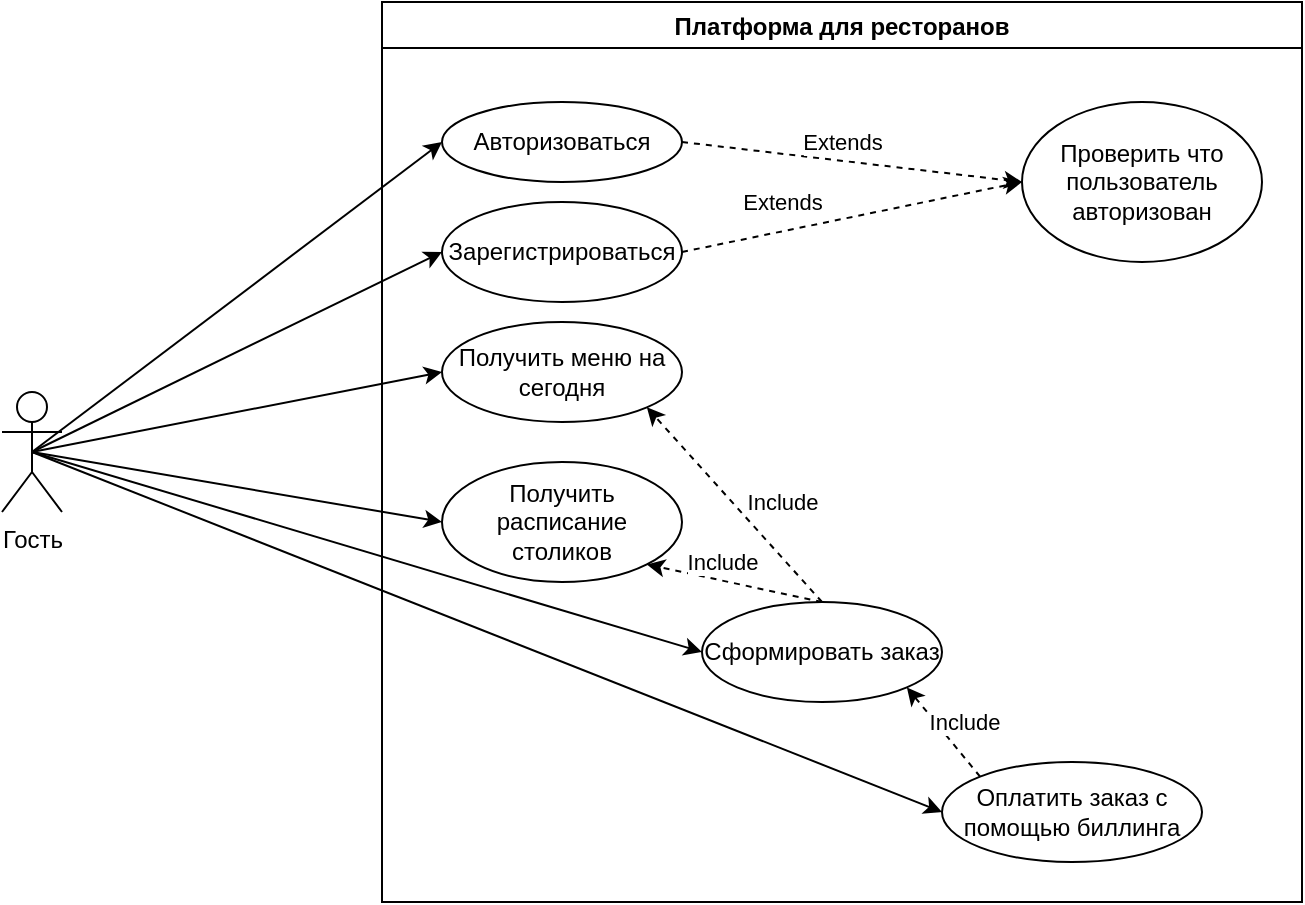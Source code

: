 <mxfile version="14.6.11" type="device" pages="3"><diagram id="3_V7x4CfswL3qkonMud3" name="Гость"><mxGraphModel dx="1422" dy="762" grid="1" gridSize="10" guides="1" tooltips="1" connect="1" arrows="1" fold="1" page="1" pageScale="1" pageWidth="827" pageHeight="1169" math="0" shadow="0"><root><mxCell id="0"/><mxCell id="1" parent="0"/><mxCell id="tGreicxxplCHXYADkqkv-9" style="rounded=0;orthogonalLoop=1;jettySize=auto;html=1;exitX=0.5;exitY=0.5;exitDx=0;exitDy=0;exitPerimeter=0;entryX=0;entryY=0.5;entryDx=0;entryDy=0;" edge="1" parent="1" source="tGreicxxplCHXYADkqkv-1" target="tGreicxxplCHXYADkqkv-3"><mxGeometry relative="1" as="geometry"/></mxCell><mxCell id="tGreicxxplCHXYADkqkv-10" style="edgeStyle=none;rounded=0;orthogonalLoop=1;jettySize=auto;html=1;exitX=0.5;exitY=0.5;exitDx=0;exitDy=0;exitPerimeter=0;entryX=0;entryY=0.5;entryDx=0;entryDy=0;" edge="1" parent="1" source="tGreicxxplCHXYADkqkv-1" target="tGreicxxplCHXYADkqkv-4"><mxGeometry relative="1" as="geometry"/></mxCell><mxCell id="tGreicxxplCHXYADkqkv-16" style="edgeStyle=none;rounded=0;orthogonalLoop=1;jettySize=auto;html=1;exitX=0.5;exitY=0.5;exitDx=0;exitDy=0;exitPerimeter=0;entryX=0;entryY=0.5;entryDx=0;entryDy=0;" edge="1" parent="1" source="tGreicxxplCHXYADkqkv-1" target="tGreicxxplCHXYADkqkv-5"><mxGeometry relative="1" as="geometry"/></mxCell><mxCell id="tGreicxxplCHXYADkqkv-17" style="edgeStyle=none;rounded=0;orthogonalLoop=1;jettySize=auto;html=1;exitX=0.5;exitY=0.5;exitDx=0;exitDy=0;exitPerimeter=0;entryX=0;entryY=0.5;entryDx=0;entryDy=0;" edge="1" parent="1" source="tGreicxxplCHXYADkqkv-1" target="tGreicxxplCHXYADkqkv-8"><mxGeometry relative="1" as="geometry"/></mxCell><mxCell id="tGreicxxplCHXYADkqkv-18" style="edgeStyle=none;rounded=0;orthogonalLoop=1;jettySize=auto;html=1;exitX=0.5;exitY=0.5;exitDx=0;exitDy=0;exitPerimeter=0;entryX=0;entryY=0.5;entryDx=0;entryDy=0;" edge="1" parent="1" source="tGreicxxplCHXYADkqkv-1" target="tGreicxxplCHXYADkqkv-6"><mxGeometry relative="1" as="geometry"/></mxCell><mxCell id="tGreicxxplCHXYADkqkv-19" style="edgeStyle=none;rounded=0;orthogonalLoop=1;jettySize=auto;html=1;exitX=0.5;exitY=0.5;exitDx=0;exitDy=0;exitPerimeter=0;entryX=0;entryY=0.5;entryDx=0;entryDy=0;" edge="1" parent="1" source="tGreicxxplCHXYADkqkv-1" target="tGreicxxplCHXYADkqkv-7"><mxGeometry relative="1" as="geometry"/></mxCell><mxCell id="tGreicxxplCHXYADkqkv-1" value="Гость" style="shape=umlActor;verticalLabelPosition=bottom;verticalAlign=top;html=1;outlineConnect=0;" vertex="1" parent="1"><mxGeometry x="60" y="385" width="30" height="60" as="geometry"/></mxCell><mxCell id="tGreicxxplCHXYADkqkv-2" value="Платформа для ресторанов" style="swimlane;" vertex="1" parent="1"><mxGeometry x="250" y="190" width="460" height="450" as="geometry"/></mxCell><mxCell id="tGreicxxplCHXYADkqkv-12" style="edgeStyle=none;rounded=0;orthogonalLoop=1;jettySize=auto;html=1;exitX=1;exitY=0.5;exitDx=0;exitDy=0;entryX=0;entryY=0.5;entryDx=0;entryDy=0;dashed=1;" edge="1" parent="tGreicxxplCHXYADkqkv-2" source="tGreicxxplCHXYADkqkv-3" target="tGreicxxplCHXYADkqkv-11"><mxGeometry relative="1" as="geometry"/></mxCell><mxCell id="tGreicxxplCHXYADkqkv-15" value="Extends" style="edgeLabel;html=1;align=center;verticalAlign=middle;resizable=0;points=[];" vertex="1" connectable="0" parent="tGreicxxplCHXYADkqkv-12"><mxGeometry x="-0.48" y="-2" relative="1" as="geometry"><mxPoint x="36" y="-7" as="offset"/></mxGeometry></mxCell><mxCell id="tGreicxxplCHXYADkqkv-3" value="Авторизоваться" style="ellipse;whiteSpace=wrap;html=1;" vertex="1" parent="tGreicxxplCHXYADkqkv-2"><mxGeometry x="30" y="50" width="120" height="40" as="geometry"/></mxCell><mxCell id="tGreicxxplCHXYADkqkv-4" value="Зарегистрироваться" style="ellipse;whiteSpace=wrap;html=1;" vertex="1" parent="tGreicxxplCHXYADkqkv-2"><mxGeometry x="30" y="100" width="120" height="50" as="geometry"/></mxCell><mxCell id="tGreicxxplCHXYADkqkv-5" value="Получить меню на сегодня" style="ellipse;whiteSpace=wrap;html=1;" vertex="1" parent="tGreicxxplCHXYADkqkv-2"><mxGeometry x="30" y="160" width="120" height="50" as="geometry"/></mxCell><mxCell id="tGreicxxplCHXYADkqkv-20" style="edgeStyle=none;rounded=0;orthogonalLoop=1;jettySize=auto;html=1;exitX=0.5;exitY=0;exitDx=0;exitDy=0;entryX=1;entryY=1;entryDx=0;entryDy=0;dashed=1;" edge="1" parent="tGreicxxplCHXYADkqkv-2" source="tGreicxxplCHXYADkqkv-6" target="tGreicxxplCHXYADkqkv-8"><mxGeometry relative="1" as="geometry"/></mxCell><mxCell id="tGreicxxplCHXYADkqkv-6" value="Сформировать заказ" style="ellipse;whiteSpace=wrap;html=1;" vertex="1" parent="tGreicxxplCHXYADkqkv-2"><mxGeometry x="160" y="300" width="120" height="50" as="geometry"/></mxCell><mxCell id="tGreicxxplCHXYADkqkv-24" style="edgeStyle=none;rounded=0;orthogonalLoop=1;jettySize=auto;html=1;exitX=0;exitY=0;exitDx=0;exitDy=0;entryX=1;entryY=1;entryDx=0;entryDy=0;dashed=1;" edge="1" parent="tGreicxxplCHXYADkqkv-2" source="tGreicxxplCHXYADkqkv-7" target="tGreicxxplCHXYADkqkv-6"><mxGeometry relative="1" as="geometry"/></mxCell><mxCell id="tGreicxxplCHXYADkqkv-25" value="&lt;span style=&quot;color: rgba(0 , 0 , 0 , 0) ; font-family: monospace ; font-size: 0px ; background-color: rgb(248 , 249 , 250)&quot;&gt;%3CmxGraphModel%3E%3Croot%3E%3CmxCell%20id%3D%220%22%2F%3E%3CmxCell%20id%3D%221%22%20parent%3D%220%22%2F%3E%3CmxCell%20id%3D%222%22%20value%3D%22Include%22%20style%3D%22edgeLabel%3Bhtml%3D1%3Balign%3Dcenter%3BverticalAlign%3Dmiddle%3Bresizable%3D0%3Bpoints%3D%5B%5D%3B%22%20vertex%3D%221%22%20connectable%3D%220%22%20parent%3D%221%22%3E%3CmxGeometry%20x%3D%22450.049%22%20y%3D%22439.724%22%20as%3D%22geometry%22%2F%3E%3C%2FmxCell%3E%3C%2Froot%3E%3C%2FmxGraphModel%3EInc&lt;/span&gt;" style="edgeLabel;html=1;align=center;verticalAlign=middle;resizable=0;points=[];" vertex="1" connectable="0" parent="tGreicxxplCHXYADkqkv-24"><mxGeometry x="-0.451" relative="1" as="geometry"><mxPoint as="offset"/></mxGeometry></mxCell><mxCell id="tGreicxxplCHXYADkqkv-26" value="Include" style="edgeLabel;html=1;align=center;verticalAlign=middle;resizable=0;points=[];" vertex="1" connectable="0" parent="tGreicxxplCHXYADkqkv-24"><mxGeometry x="-0.467" y="-2" relative="1" as="geometry"><mxPoint y="-14" as="offset"/></mxGeometry></mxCell><mxCell id="tGreicxxplCHXYADkqkv-7" value="Оплатить заказ с помощью биллинга" style="ellipse;whiteSpace=wrap;html=1;" vertex="1" parent="tGreicxxplCHXYADkqkv-2"><mxGeometry x="280" y="380" width="130" height="50" as="geometry"/></mxCell><mxCell id="tGreicxxplCHXYADkqkv-8" value="Получить расписание столиков" style="ellipse;whiteSpace=wrap;html=1;" vertex="1" parent="tGreicxxplCHXYADkqkv-2"><mxGeometry x="30" y="230" width="120" height="60" as="geometry"/></mxCell><mxCell id="tGreicxxplCHXYADkqkv-11" value="Проверить что пользователь авторизован" style="ellipse;whiteSpace=wrap;html=1;" vertex="1" parent="tGreicxxplCHXYADkqkv-2"><mxGeometry x="320" y="50" width="120" height="80" as="geometry"/></mxCell><mxCell id="tGreicxxplCHXYADkqkv-13" style="edgeStyle=none;rounded=0;orthogonalLoop=1;jettySize=auto;html=1;exitX=1;exitY=0.5;exitDx=0;exitDy=0;dashed=1;entryX=0;entryY=0.5;entryDx=0;entryDy=0;" edge="1" parent="tGreicxxplCHXYADkqkv-2" source="tGreicxxplCHXYADkqkv-4" target="tGreicxxplCHXYADkqkv-11"><mxGeometry relative="1" as="geometry"><mxPoint x="320" y="100" as="targetPoint"/></mxGeometry></mxCell><mxCell id="tGreicxxplCHXYADkqkv-14" value="Extends" style="edgeLabel;html=1;align=center;verticalAlign=middle;resizable=0;points=[];" vertex="1" connectable="0" parent="tGreicxxplCHXYADkqkv-13"><mxGeometry x="-0.541" relative="1" as="geometry"><mxPoint x="11" y="-17" as="offset"/></mxGeometry></mxCell><mxCell id="tGreicxxplCHXYADkqkv-21" style="edgeStyle=none;rounded=0;orthogonalLoop=1;jettySize=auto;html=1;exitX=0.5;exitY=0;exitDx=0;exitDy=0;entryX=1;entryY=1;entryDx=0;entryDy=0;dashed=1;" edge="1" parent="tGreicxxplCHXYADkqkv-2" source="tGreicxxplCHXYADkqkv-6" target="tGreicxxplCHXYADkqkv-5"><mxGeometry relative="1" as="geometry"/></mxCell><mxCell id="tGreicxxplCHXYADkqkv-22" value="Include" style="edgeLabel;html=1;align=center;verticalAlign=middle;resizable=0;points=[];" vertex="1" connectable="0" parent="tGreicxxplCHXYADkqkv-21"><mxGeometry x="-0.285" y="-2" relative="1" as="geometry"><mxPoint x="10" y="-14" as="offset"/></mxGeometry></mxCell><mxCell id="tGreicxxplCHXYADkqkv-23" value="Include" style="edgeLabel;html=1;align=center;verticalAlign=middle;resizable=0;points=[];" vertex="1" connectable="0" parent="tGreicxxplCHXYADkqkv-2"><mxGeometry x="169.999" y="280.004" as="geometry"/></mxCell></root></mxGraphModel></diagram><diagram id="YkAXnod3mE7FKax2_Zps" name="Пользователь"><mxGraphModel dx="1422" dy="762" grid="1" gridSize="10" guides="1" tooltips="1" connect="1" arrows="1" fold="1" page="1" pageScale="1" pageWidth="827" pageHeight="1169" math="0" shadow="0"><root><mxCell id="mKmrp-mi66EkQDMJYOik-0"/><mxCell id="mKmrp-mi66EkQDMJYOik-1" parent="mKmrp-mi66EkQDMJYOik-0"/><mxCell id="mKmrp-mi66EkQDMJYOik-2" style="rounded=0;orthogonalLoop=1;jettySize=auto;html=1;exitX=0.5;exitY=0.5;exitDx=0;exitDy=0;exitPerimeter=0;entryX=0;entryY=0.5;entryDx=0;entryDy=0;" edge="1" parent="mKmrp-mi66EkQDMJYOik-1" source="mKmrp-mi66EkQDMJYOik-8" target="mKmrp-mi66EkQDMJYOik-12"><mxGeometry relative="1" as="geometry"/></mxCell><mxCell id="mKmrp-mi66EkQDMJYOik-4" style="edgeStyle=none;rounded=0;orthogonalLoop=1;jettySize=auto;html=1;exitX=0.5;exitY=0.5;exitDx=0;exitDy=0;exitPerimeter=0;entryX=0;entryY=0.5;entryDx=0;entryDy=0;" edge="1" parent="mKmrp-mi66EkQDMJYOik-1" source="mKmrp-mi66EkQDMJYOik-8" target="mKmrp-mi66EkQDMJYOik-14"><mxGeometry relative="1" as="geometry"/></mxCell><mxCell id="mKmrp-mi66EkQDMJYOik-5" style="edgeStyle=none;rounded=0;orthogonalLoop=1;jettySize=auto;html=1;exitX=0.5;exitY=0.5;exitDx=0;exitDy=0;exitPerimeter=0;entryX=0;entryY=0.5;entryDx=0;entryDy=0;" edge="1" parent="mKmrp-mi66EkQDMJYOik-1" source="mKmrp-mi66EkQDMJYOik-8" target="mKmrp-mi66EkQDMJYOik-21"><mxGeometry relative="1" as="geometry"/></mxCell><mxCell id="mKmrp-mi66EkQDMJYOik-6" style="edgeStyle=none;rounded=0;orthogonalLoop=1;jettySize=auto;html=1;exitX=0.5;exitY=0.5;exitDx=0;exitDy=0;exitPerimeter=0;entryX=0;entryY=0.5;entryDx=0;entryDy=0;" edge="1" parent="mKmrp-mi66EkQDMJYOik-1" source="mKmrp-mi66EkQDMJYOik-8" target="mKmrp-mi66EkQDMJYOik-16"><mxGeometry relative="1" as="geometry"/></mxCell><mxCell id="mKmrp-mi66EkQDMJYOik-7" style="edgeStyle=none;rounded=0;orthogonalLoop=1;jettySize=auto;html=1;exitX=0.5;exitY=0.5;exitDx=0;exitDy=0;exitPerimeter=0;entryX=0;entryY=0.5;entryDx=0;entryDy=0;" edge="1" parent="mKmrp-mi66EkQDMJYOik-1" source="mKmrp-mi66EkQDMJYOik-8" target="mKmrp-mi66EkQDMJYOik-20"><mxGeometry relative="1" as="geometry"/></mxCell><mxCell id="C5qBjkEmMHFRjswjLJxw-3" style="edgeStyle=none;rounded=0;orthogonalLoop=1;jettySize=auto;html=1;exitX=0.5;exitY=0.5;exitDx=0;exitDy=0;exitPerimeter=0;entryX=0;entryY=0.5;entryDx=0;entryDy=0;" edge="1" parent="mKmrp-mi66EkQDMJYOik-1" source="mKmrp-mi66EkQDMJYOik-8" target="C5qBjkEmMHFRjswjLJxw-0"><mxGeometry relative="1" as="geometry"/></mxCell><mxCell id="C5qBjkEmMHFRjswjLJxw-4" style="edgeStyle=none;rounded=0;orthogonalLoop=1;jettySize=auto;html=1;exitX=0.5;exitY=0.5;exitDx=0;exitDy=0;exitPerimeter=0;entryX=0;entryY=0.5;entryDx=0;entryDy=0;" edge="1" parent="mKmrp-mi66EkQDMJYOik-1" source="mKmrp-mi66EkQDMJYOik-8" target="C5qBjkEmMHFRjswjLJxw-1"><mxGeometry relative="1" as="geometry"/></mxCell><mxCell id="mKmrp-mi66EkQDMJYOik-8" value="Пользователь" style="shape=umlActor;verticalLabelPosition=bottom;verticalAlign=top;html=1;outlineConnect=0;" vertex="1" parent="mKmrp-mi66EkQDMJYOik-1"><mxGeometry x="60" y="385" width="30" height="60" as="geometry"/></mxCell><mxCell id="mKmrp-mi66EkQDMJYOik-9" value="Платформа для ресторанов" style="swimlane;" vertex="1" parent="mKmrp-mi66EkQDMJYOik-1"><mxGeometry x="250" y="190" width="550" height="530" as="geometry"/></mxCell><mxCell id="mKmrp-mi66EkQDMJYOik-10" style="edgeStyle=none;rounded=0;orthogonalLoop=1;jettySize=auto;html=1;exitX=1;exitY=0.5;exitDx=0;exitDy=0;entryX=0;entryY=0.5;entryDx=0;entryDy=0;dashed=1;" edge="1" parent="mKmrp-mi66EkQDMJYOik-9" source="mKmrp-mi66EkQDMJYOik-12" target="mKmrp-mi66EkQDMJYOik-22"><mxGeometry relative="1" as="geometry"/></mxCell><mxCell id="mKmrp-mi66EkQDMJYOik-11" value="Extends" style="edgeLabel;html=1;align=center;verticalAlign=middle;resizable=0;points=[];" vertex="1" connectable="0" parent="mKmrp-mi66EkQDMJYOik-10"><mxGeometry x="-0.48" y="-2" relative="1" as="geometry"><mxPoint x="36" y="-7" as="offset"/></mxGeometry></mxCell><mxCell id="mKmrp-mi66EkQDMJYOik-12" value="Авторизоваться" style="ellipse;whiteSpace=wrap;html=1;" vertex="1" parent="mKmrp-mi66EkQDMJYOik-9"><mxGeometry x="30" y="50" width="120" height="40" as="geometry"/></mxCell><mxCell id="mKmrp-mi66EkQDMJYOik-14" value="Получить меню на сегодня" style="ellipse;whiteSpace=wrap;html=1;" vertex="1" parent="mKmrp-mi66EkQDMJYOik-9"><mxGeometry x="30" y="100" width="120" height="50" as="geometry"/></mxCell><mxCell id="mKmrp-mi66EkQDMJYOik-15" style="edgeStyle=none;rounded=0;orthogonalLoop=1;jettySize=auto;html=1;exitX=0.5;exitY=0;exitDx=0;exitDy=0;entryX=1;entryY=1;entryDx=0;entryDy=0;dashed=1;" edge="1" parent="mKmrp-mi66EkQDMJYOik-9" source="mKmrp-mi66EkQDMJYOik-16" target="mKmrp-mi66EkQDMJYOik-21"><mxGeometry relative="1" as="geometry"/></mxCell><mxCell id="mKmrp-mi66EkQDMJYOik-16" value="Сформировать заказ" style="ellipse;whiteSpace=wrap;html=1;" vertex="1" parent="mKmrp-mi66EkQDMJYOik-9"><mxGeometry x="180" y="260" width="120" height="50" as="geometry"/></mxCell><mxCell id="mKmrp-mi66EkQDMJYOik-17" style="edgeStyle=none;rounded=0;orthogonalLoop=1;jettySize=auto;html=1;exitX=0;exitY=0;exitDx=0;exitDy=0;entryX=1;entryY=1;entryDx=0;entryDy=0;dashed=1;" edge="1" parent="mKmrp-mi66EkQDMJYOik-9" source="mKmrp-mi66EkQDMJYOik-20" target="mKmrp-mi66EkQDMJYOik-16"><mxGeometry relative="1" as="geometry"/></mxCell><mxCell id="mKmrp-mi66EkQDMJYOik-18" value="&lt;span style=&quot;color: rgba(0 , 0 , 0 , 0) ; font-family: monospace ; font-size: 0px ; background-color: rgb(248 , 249 , 250)&quot;&gt;%3CmxGraphModel%3E%3Croot%3E%3CmxCell%20id%3D%220%22%2F%3E%3CmxCell%20id%3D%221%22%20parent%3D%220%22%2F%3E%3CmxCell%20id%3D%222%22%20value%3D%22Include%22%20style%3D%22edgeLabel%3Bhtml%3D1%3Balign%3Dcenter%3BverticalAlign%3Dmiddle%3Bresizable%3D0%3Bpoints%3D%5B%5D%3B%22%20vertex%3D%221%22%20connectable%3D%220%22%20parent%3D%221%22%3E%3CmxGeometry%20x%3D%22450.049%22%20y%3D%22439.724%22%20as%3D%22geometry%22%2F%3E%3C%2FmxCell%3E%3C%2Froot%3E%3C%2FmxGraphModel%3EInc&lt;/span&gt;" style="edgeLabel;html=1;align=center;verticalAlign=middle;resizable=0;points=[];" vertex="1" connectable="0" parent="mKmrp-mi66EkQDMJYOik-17"><mxGeometry x="-0.451" relative="1" as="geometry"><mxPoint as="offset"/></mxGeometry></mxCell><mxCell id="mKmrp-mi66EkQDMJYOik-19" value="Include" style="edgeLabel;html=1;align=center;verticalAlign=middle;resizable=0;points=[];" vertex="1" connectable="0" parent="mKmrp-mi66EkQDMJYOik-17"><mxGeometry x="-0.467" y="-2" relative="1" as="geometry"><mxPoint y="-14" as="offset"/></mxGeometry></mxCell><mxCell id="C5qBjkEmMHFRjswjLJxw-15" style="edgeStyle=none;rounded=0;orthogonalLoop=1;jettySize=auto;html=1;exitX=0;exitY=0.5;exitDx=0;exitDy=0;entryX=1;entryY=0.5;entryDx=0;entryDy=0;dashed=1;" edge="1" parent="mKmrp-mi66EkQDMJYOik-9" source="mKmrp-mi66EkQDMJYOik-20" target="C5qBjkEmMHFRjswjLJxw-0"><mxGeometry relative="1" as="geometry"/></mxCell><mxCell id="C5qBjkEmMHFRjswjLJxw-16" value="Extends" style="edgeLabel;html=1;align=center;verticalAlign=middle;resizable=0;points=[];" vertex="1" connectable="0" parent="C5qBjkEmMHFRjswjLJxw-15"><mxGeometry x="0.265" y="4" relative="1" as="geometry"><mxPoint y="-10" as="offset"/></mxGeometry></mxCell><mxCell id="mKmrp-mi66EkQDMJYOik-20" value="Оплатить заказ с помощью биллинга" style="ellipse;whiteSpace=wrap;html=1;" vertex="1" parent="mKmrp-mi66EkQDMJYOik-9"><mxGeometry x="300" y="345" width="130" height="50" as="geometry"/></mxCell><mxCell id="mKmrp-mi66EkQDMJYOik-21" value="Получить расписание столиков" style="ellipse;whiteSpace=wrap;html=1;" vertex="1" parent="mKmrp-mi66EkQDMJYOik-9"><mxGeometry x="30" y="170" width="120" height="60" as="geometry"/></mxCell><mxCell id="mKmrp-mi66EkQDMJYOik-22" value="Проверить что пользователь авторизован" style="ellipse;whiteSpace=wrap;html=1;" vertex="1" parent="mKmrp-mi66EkQDMJYOik-9"><mxGeometry x="320" y="50" width="120" height="80" as="geometry"/></mxCell><mxCell id="mKmrp-mi66EkQDMJYOik-25" style="edgeStyle=none;rounded=0;orthogonalLoop=1;jettySize=auto;html=1;exitX=0.5;exitY=0;exitDx=0;exitDy=0;entryX=1;entryY=1;entryDx=0;entryDy=0;dashed=1;" edge="1" parent="mKmrp-mi66EkQDMJYOik-9" source="mKmrp-mi66EkQDMJYOik-16" target="mKmrp-mi66EkQDMJYOik-14"><mxGeometry relative="1" as="geometry"/></mxCell><mxCell id="mKmrp-mi66EkQDMJYOik-26" value="Include" style="edgeLabel;html=1;align=center;verticalAlign=middle;resizable=0;points=[];" vertex="1" connectable="0" parent="mKmrp-mi66EkQDMJYOik-25"><mxGeometry x="-0.285" y="-2" relative="1" as="geometry"><mxPoint x="10" y="-14" as="offset"/></mxGeometry></mxCell><mxCell id="mKmrp-mi66EkQDMJYOik-27" value="Include" style="edgeLabel;html=1;align=center;verticalAlign=middle;resizable=0;points=[];" vertex="1" connectable="0" parent="mKmrp-mi66EkQDMJYOik-9"><mxGeometry x="169.999" y="280.004" as="geometry"><mxPoint x="6" y="-53" as="offset"/></mxGeometry></mxCell><mxCell id="C5qBjkEmMHFRjswjLJxw-19" style="edgeStyle=none;rounded=0;orthogonalLoop=1;jettySize=auto;html=1;exitX=1;exitY=1;exitDx=0;exitDy=0;entryX=0.5;entryY=1;entryDx=0;entryDy=0;dashed=1;" edge="1" parent="mKmrp-mi66EkQDMJYOik-9" source="C5qBjkEmMHFRjswjLJxw-0" target="mKmrp-mi66EkQDMJYOik-22"><mxGeometry relative="1" as="geometry"><Array as="points"><mxPoint x="440" y="420"/><mxPoint x="460" y="360"/></Array></mxGeometry></mxCell><mxCell id="C5qBjkEmMHFRjswjLJxw-20" value="Include" style="edgeLabel;html=1;align=center;verticalAlign=middle;resizable=0;points=[];" vertex="1" connectable="0" parent="C5qBjkEmMHFRjswjLJxw-19"><mxGeometry x="0.52" y="1" relative="1" as="geometry"><mxPoint x="-8" y="8" as="offset"/></mxGeometry></mxCell><mxCell id="C5qBjkEmMHFRjswjLJxw-0" value="Получить список заказов" style="ellipse;whiteSpace=wrap;html=1;" vertex="1" parent="mKmrp-mi66EkQDMJYOik-9"><mxGeometry x="20" y="350" width="120" height="60" as="geometry"/></mxCell><mxCell id="C5qBjkEmMHFRjswjLJxw-21" style="edgeStyle=none;rounded=0;orthogonalLoop=1;jettySize=auto;html=1;exitX=1;exitY=1;exitDx=0;exitDy=0;entryX=1;entryY=1;entryDx=0;entryDy=0;dashed=1;" edge="1" parent="mKmrp-mi66EkQDMJYOik-9" source="C5qBjkEmMHFRjswjLJxw-1" target="mKmrp-mi66EkQDMJYOik-22"><mxGeometry relative="1" as="geometry"><Array as="points"><mxPoint x="530" y="491"/><mxPoint x="520" y="240"/></Array></mxGeometry></mxCell><mxCell id="C5qBjkEmMHFRjswjLJxw-22" value="Include" style="edgeLabel;html=1;align=center;verticalAlign=middle;resizable=0;points=[];" vertex="1" connectable="0" parent="C5qBjkEmMHFRjswjLJxw-21"><mxGeometry x="0.769" relative="1" as="geometry"><mxPoint y="1" as="offset"/></mxGeometry></mxCell><mxCell id="C5qBjkEmMHFRjswjLJxw-1" value="Получить баллы" style="ellipse;whiteSpace=wrap;html=1;" vertex="1" parent="mKmrp-mi66EkQDMJYOik-9"><mxGeometry x="20" y="440" width="120" height="60" as="geometry"/></mxCell><mxCell id="C5qBjkEmMHFRjswjLJxw-8" style="edgeStyle=none;rounded=0;orthogonalLoop=1;jettySize=auto;html=1;exitX=0.5;exitY=0;exitDx=0;exitDy=0;entryX=0.5;entryY=1;entryDx=0;entryDy=0;dashed=1;" edge="1" parent="mKmrp-mi66EkQDMJYOik-9" source="C5qBjkEmMHFRjswjLJxw-6" target="mKmrp-mi66EkQDMJYOik-22"><mxGeometry relative="1" as="geometry"><Array as="points"><mxPoint x="480" y="360"/></Array></mxGeometry></mxCell><mxCell id="C5qBjkEmMHFRjswjLJxw-9" value="Include" style="edgeLabel;html=1;align=center;verticalAlign=middle;resizable=0;points=[];" vertex="1" connectable="0" parent="C5qBjkEmMHFRjswjLJxw-8"><mxGeometry x="-0.281" y="-1" relative="1" as="geometry"><mxPoint as="offset"/></mxGeometry></mxCell><mxCell id="C5qBjkEmMHFRjswjLJxw-17" style="edgeStyle=none;rounded=0;orthogonalLoop=1;jettySize=auto;html=1;exitX=0;exitY=0.5;exitDx=0;exitDy=0;entryX=1;entryY=0.5;entryDx=0;entryDy=0;dashed=1;" edge="1" parent="mKmrp-mi66EkQDMJYOik-9" source="C5qBjkEmMHFRjswjLJxw-6" target="C5qBjkEmMHFRjswjLJxw-1"><mxGeometry relative="1" as="geometry"/></mxCell><mxCell id="C5qBjkEmMHFRjswjLJxw-18" value="Extends" style="edgeLabel;html=1;align=center;verticalAlign=middle;resizable=0;points=[];" vertex="1" connectable="0" parent="C5qBjkEmMHFRjswjLJxw-17"><mxGeometry x="0.569" y="2" relative="1" as="geometry"><mxPoint x="6" y="-9" as="offset"/></mxGeometry></mxCell><mxCell id="C5qBjkEmMHFRjswjLJxw-23" style="edgeStyle=none;rounded=0;orthogonalLoop=1;jettySize=auto;html=1;exitX=0.5;exitY=0;exitDx=0;exitDy=0;entryX=1;entryY=1;entryDx=0;entryDy=0;dashed=1;" edge="1" parent="mKmrp-mi66EkQDMJYOik-9" source="C5qBjkEmMHFRjswjLJxw-6" target="mKmrp-mi66EkQDMJYOik-20"><mxGeometry relative="1" as="geometry"/></mxCell><mxCell id="C5qBjkEmMHFRjswjLJxw-24" value="Include" style="edgeLabel;html=1;align=center;verticalAlign=middle;resizable=0;points=[];" vertex="1" connectable="0" parent="C5qBjkEmMHFRjswjLJxw-23"><mxGeometry x="0.421" relative="1" as="geometry"><mxPoint x="-2" as="offset"/></mxGeometry></mxCell><mxCell id="C5qBjkEmMHFRjswjLJxw-6" value="Списать баллы" style="ellipse;whiteSpace=wrap;html=1;" vertex="1" parent="mKmrp-mi66EkQDMJYOik-9"><mxGeometry x="390" y="440" width="120" height="35" as="geometry"/></mxCell></root></mxGraphModel></diagram><diagram id="tKAPPNBwsnEY1ur08ri7" name="Администратор"><mxGraphModel dx="1422" dy="762" grid="1" gridSize="10" guides="1" tooltips="1" connect="1" arrows="1" fold="1" page="1" pageScale="1" pageWidth="827" pageHeight="1169" math="0" shadow="0"><root><mxCell id="Q4xhBWzHJA7oo9TG9uzn-0"/><mxCell id="Q4xhBWzHJA7oo9TG9uzn-1" parent="Q4xhBWzHJA7oo9TG9uzn-0"/><mxCell id="WujaowRDXAPm6iRztbiv-0" style="rounded=0;orthogonalLoop=1;jettySize=auto;html=1;exitX=0.5;exitY=0.5;exitDx=0;exitDy=0;exitPerimeter=0;entryX=0;entryY=0.5;entryDx=0;entryDy=0;" edge="1" parent="Q4xhBWzHJA7oo9TG9uzn-1" source="WujaowRDXAPm6iRztbiv-7" target="WujaowRDXAPm6iRztbiv-11"><mxGeometry relative="1" as="geometry"><Array as="points"><mxPoint x="100" y="510"/></Array></mxGeometry></mxCell><mxCell id="WujaowRDXAPm6iRztbiv-1" style="edgeStyle=none;rounded=0;orthogonalLoop=1;jettySize=auto;html=1;exitX=0.5;exitY=0.5;exitDx=0;exitDy=0;exitPerimeter=0;entryX=0;entryY=0.5;entryDx=0;entryDy=0;" edge="1" parent="Q4xhBWzHJA7oo9TG9uzn-1" source="WujaowRDXAPm6iRztbiv-7" target="WujaowRDXAPm6iRztbiv-12"><mxGeometry relative="1" as="geometry"><Array as="points"><mxPoint x="100" y="510"/></Array></mxGeometry></mxCell><mxCell id="WujaowRDXAPm6iRztbiv-2" style="edgeStyle=none;rounded=0;orthogonalLoop=1;jettySize=auto;html=1;exitX=0.5;exitY=0.5;exitDx=0;exitDy=0;exitPerimeter=0;entryX=0;entryY=0.5;entryDx=0;entryDy=0;" edge="1" parent="Q4xhBWzHJA7oo9TG9uzn-1" source="WujaowRDXAPm6iRztbiv-7" target="WujaowRDXAPm6iRztbiv-21"><mxGeometry relative="1" as="geometry"><Array as="points"><mxPoint x="100" y="560"/></Array></mxGeometry></mxCell><mxCell id="WujaowRDXAPm6iRztbiv-3" style="edgeStyle=none;rounded=0;orthogonalLoop=1;jettySize=auto;html=1;exitX=0.5;exitY=0.5;exitDx=0;exitDy=0;exitPerimeter=0;entryX=0;entryY=0.5;entryDx=0;entryDy=0;" edge="1" parent="Q4xhBWzHJA7oo9TG9uzn-1" source="WujaowRDXAPm6iRztbiv-7" target="WujaowRDXAPm6iRztbiv-14"><mxGeometry relative="1" as="geometry"><Array as="points"><mxPoint x="100" y="560"/></Array></mxGeometry></mxCell><mxCell id="WujaowRDXAPm6iRztbiv-4" style="edgeStyle=none;rounded=0;orthogonalLoop=1;jettySize=auto;html=1;exitX=0.5;exitY=0.5;exitDx=0;exitDy=0;exitPerimeter=0;entryX=0;entryY=0.5;entryDx=0;entryDy=0;" edge="1" parent="Q4xhBWzHJA7oo9TG9uzn-1" source="WujaowRDXAPm6iRztbiv-7" target="WujaowRDXAPm6iRztbiv-48"><mxGeometry relative="1" as="geometry"><mxPoint x="620" y="1115" as="targetPoint"/><Array as="points"><mxPoint x="100" y="560"/></Array></mxGeometry></mxCell><mxCell id="WujaowRDXAPm6iRztbiv-5" style="edgeStyle=none;rounded=0;orthogonalLoop=1;jettySize=auto;html=1;exitX=0.5;exitY=0.5;exitDx=0;exitDy=0;exitPerimeter=0;entryX=0;entryY=0.5;entryDx=0;entryDy=0;" edge="1" parent="Q4xhBWzHJA7oo9TG9uzn-1" source="WujaowRDXAPm6iRztbiv-7" target="WujaowRDXAPm6iRztbiv-28"><mxGeometry relative="1" as="geometry"/></mxCell><mxCell id="WujaowRDXAPm6iRztbiv-51" style="edgeStyle=none;rounded=0;orthogonalLoop=1;jettySize=auto;html=1;exitX=0.5;exitY=0.5;exitDx=0;exitDy=0;exitPerimeter=0;entryX=0;entryY=0.5;entryDx=0;entryDy=0;" edge="1" parent="Q4xhBWzHJA7oo9TG9uzn-1" source="WujaowRDXAPm6iRztbiv-7" target="WujaowRDXAPm6iRztbiv-46"><mxGeometry relative="1" as="geometry"><Array as="points"><mxPoint x="100" y="510"/><mxPoint x="250" y="290"/></Array></mxGeometry></mxCell><mxCell id="WujaowRDXAPm6iRztbiv-57" style="edgeStyle=none;rounded=0;orthogonalLoop=1;jettySize=auto;html=1;exitX=0.5;exitY=0.5;exitDx=0;exitDy=0;exitPerimeter=0;entryX=0;entryY=0.5;entryDx=0;entryDy=0;" edge="1" parent="Q4xhBWzHJA7oo9TG9uzn-1" source="WujaowRDXAPm6iRztbiv-7" target="WujaowRDXAPm6iRztbiv-45"><mxGeometry relative="1" as="geometry"><Array as="points"><mxPoint x="100" y="510"/></Array></mxGeometry></mxCell><mxCell id="WujaowRDXAPm6iRztbiv-65" style="edgeStyle=none;rounded=0;orthogonalLoop=1;jettySize=auto;html=1;exitX=0.5;exitY=0.5;exitDx=0;exitDy=0;exitPerimeter=0;entryX=0;entryY=0.5;entryDx=0;entryDy=0;" edge="1" parent="Q4xhBWzHJA7oo9TG9uzn-1" source="WujaowRDXAPm6iRztbiv-7" target="WujaowRDXAPm6iRztbiv-40"><mxGeometry relative="1" as="geometry"/></mxCell><mxCell id="WujaowRDXAPm6iRztbiv-68" style="edgeStyle=none;rounded=0;orthogonalLoop=1;jettySize=auto;html=1;exitX=0.5;exitY=0.5;exitDx=0;exitDy=0;exitPerimeter=0;entryX=0;entryY=0.5;entryDx=0;entryDy=0;" edge="1" parent="Q4xhBWzHJA7oo9TG9uzn-1" source="WujaowRDXAPm6iRztbiv-7" target="WujaowRDXAPm6iRztbiv-41"><mxGeometry relative="1" as="geometry"/></mxCell><mxCell id="WujaowRDXAPm6iRztbiv-73" style="edgeStyle=none;rounded=0;orthogonalLoop=1;jettySize=auto;html=1;exitX=0.5;exitY=0.5;exitDx=0;exitDy=0;exitPerimeter=0;" edge="1" parent="Q4xhBWzHJA7oo9TG9uzn-1" source="WujaowRDXAPm6iRztbiv-7" target="WujaowRDXAPm6iRztbiv-42"><mxGeometry relative="1" as="geometry"/></mxCell><mxCell id="WujaowRDXAPm6iRztbiv-74" style="edgeStyle=none;rounded=0;orthogonalLoop=1;jettySize=auto;html=1;exitX=0.5;exitY=0.5;exitDx=0;exitDy=0;exitPerimeter=0;entryX=0;entryY=0.5;entryDx=0;entryDy=0;" edge="1" parent="Q4xhBWzHJA7oo9TG9uzn-1" source="WujaowRDXAPm6iRztbiv-7" target="WujaowRDXAPm6iRztbiv-43"><mxGeometry relative="1" as="geometry"/></mxCell><mxCell id="WujaowRDXAPm6iRztbiv-7" value="Администратор" style="shape=umlActor;verticalLabelPosition=bottom;verticalAlign=top;html=1;outlineConnect=0;" vertex="1" parent="Q4xhBWzHJA7oo9TG9uzn-1"><mxGeometry x="44" y="510" width="30" height="60" as="geometry"/></mxCell><mxCell id="WujaowRDXAPm6iRztbiv-8" value="Платформа для ресторанов" style="swimlane;" vertex="1" parent="Q4xhBWzHJA7oo9TG9uzn-1"><mxGeometry x="234" y="30" width="496" height="940" as="geometry"/></mxCell><mxCell id="WujaowRDXAPm6iRztbiv-9" style="edgeStyle=none;rounded=0;orthogonalLoop=1;jettySize=auto;html=1;exitX=1;exitY=0.5;exitDx=0;exitDy=0;entryX=0;entryY=0.5;entryDx=0;entryDy=0;dashed=1;" edge="1" parent="WujaowRDXAPm6iRztbiv-8" source="WujaowRDXAPm6iRztbiv-11" target="WujaowRDXAPm6iRztbiv-22"><mxGeometry relative="1" as="geometry"/></mxCell><mxCell id="WujaowRDXAPm6iRztbiv-10" value="Extends" style="edgeLabel;html=1;align=center;verticalAlign=middle;resizable=0;points=[];" vertex="1" connectable="0" parent="WujaowRDXAPm6iRztbiv-9"><mxGeometry x="-0.48" y="-2" relative="1" as="geometry"><mxPoint x="36" y="-7" as="offset"/></mxGeometry></mxCell><mxCell id="WujaowRDXAPm6iRztbiv-11" value="Авторизоваться" style="ellipse;whiteSpace=wrap;html=1;" vertex="1" parent="WujaowRDXAPm6iRztbiv-8"><mxGeometry x="30" y="50" width="120" height="40" as="geometry"/></mxCell><mxCell id="WujaowRDXAPm6iRztbiv-12" value="Получить меню на сегодня" style="ellipse;whiteSpace=wrap;html=1;" vertex="1" parent="WujaowRDXAPm6iRztbiv-8"><mxGeometry x="30" y="100" width="120" height="50" as="geometry"/></mxCell><mxCell id="WujaowRDXAPm6iRztbiv-13" style="edgeStyle=none;rounded=0;orthogonalLoop=1;jettySize=auto;html=1;entryX=0;entryY=1;entryDx=0;entryDy=0;dashed=1;exitX=0;exitY=0;exitDx=0;exitDy=0;" edge="1" parent="WujaowRDXAPm6iRztbiv-8" source="WujaowRDXAPm6iRztbiv-48" target="WujaowRDXAPm6iRztbiv-21"><mxGeometry relative="1" as="geometry"><mxPoint x="286" y="1031" as="sourcePoint"/></mxGeometry></mxCell><mxCell id="WujaowRDXAPm6iRztbiv-87" value="Extends" style="edgeLabel;html=1;align=center;verticalAlign=middle;resizable=0;points=[];" vertex="1" connectable="0" parent="WujaowRDXAPm6iRztbiv-13"><mxGeometry x="-0.468" relative="1" as="geometry"><mxPoint x="3" y="-5" as="offset"/></mxGeometry></mxCell><mxCell id="WujaowRDXAPm6iRztbiv-14" value="Сформировать заказ" style="ellipse;whiteSpace=wrap;html=1;" vertex="1" parent="WujaowRDXAPm6iRztbiv-8"><mxGeometry x="40" y="760" width="120" height="50" as="geometry"/></mxCell><mxCell id="WujaowRDXAPm6iRztbiv-15" style="edgeStyle=none;rounded=0;orthogonalLoop=1;jettySize=auto;html=1;exitX=1;exitY=0.5;exitDx=0;exitDy=0;entryX=0.719;entryY=0.988;entryDx=0;entryDy=0;dashed=1;entryPerimeter=0;" edge="1" parent="WujaowRDXAPm6iRztbiv-8" source="WujaowRDXAPm6iRztbiv-14" target="WujaowRDXAPm6iRztbiv-22"><mxGeometry relative="1" as="geometry"><mxPoint x="405.038" y="1067.322" as="sourcePoint"/><Array as="points"><mxPoint x="426" y="785"/><mxPoint x="426" y="570"/><mxPoint x="435" y="340"/></Array></mxGeometry></mxCell><mxCell id="WujaowRDXAPm6iRztbiv-16" value="&lt;span style=&quot;color: rgba(0 , 0 , 0 , 0) ; font-family: monospace ; font-size: 0px ; background-color: rgb(248 , 249 , 250)&quot;&gt;%3CmxGraphModel%3E%3Croot%3E%3CmxCell%20id%3D%220%22%2F%3E%3CmxCell%20id%3D%221%22%20parent%3D%220%22%2F%3E%3CmxCell%20id%3D%222%22%20value%3D%22Include%22%20style%3D%22edgeLabel%3Bhtml%3D1%3Balign%3Dcenter%3BverticalAlign%3Dmiddle%3Bresizable%3D0%3Bpoints%3D%5B%5D%3B%22%20vertex%3D%221%22%20connectable%3D%220%22%20parent%3D%221%22%3E%3CmxGeometry%20x%3D%22450.049%22%20y%3D%22439.724%22%20as%3D%22geometry%22%2F%3E%3C%2FmxCell%3E%3C%2Froot%3E%3C%2FmxGraphModel%3EInc&lt;/span&gt;" style="edgeLabel;html=1;align=center;verticalAlign=middle;resizable=0;points=[];" vertex="1" connectable="0" parent="WujaowRDXAPm6iRztbiv-15"><mxGeometry x="-0.451" relative="1" as="geometry"><mxPoint as="offset"/></mxGeometry></mxCell><mxCell id="WujaowRDXAPm6iRztbiv-17" value="Include" style="edgeLabel;html=1;align=center;verticalAlign=middle;resizable=0;points=[];" vertex="1" connectable="0" parent="WujaowRDXAPm6iRztbiv-15"><mxGeometry x="-0.467" y="-2" relative="1" as="geometry"><mxPoint x="-220" y="-17" as="offset"/></mxGeometry></mxCell><mxCell id="WujaowRDXAPm6iRztbiv-18" style="edgeStyle=none;rounded=0;orthogonalLoop=1;jettySize=auto;html=1;entryX=0;entryY=1;entryDx=0;entryDy=0;dashed=1;exitX=0;exitY=0;exitDx=0;exitDy=0;" edge="1" parent="WujaowRDXAPm6iRztbiv-8" source="WujaowRDXAPm6iRztbiv-28" target="WujaowRDXAPm6iRztbiv-40"><mxGeometry relative="1" as="geometry"><mxPoint x="516" y="610" as="sourcePoint"/><Array as="points"><mxPoint x="16" y="520"/><mxPoint x="16" y="400"/></Array></mxGeometry></mxCell><mxCell id="WujaowRDXAPm6iRztbiv-19" value="Extends" style="edgeLabel;html=1;align=center;verticalAlign=middle;resizable=0;points=[];" vertex="1" connectable="0" parent="WujaowRDXAPm6iRztbiv-18"><mxGeometry x="0.265" y="4" relative="1" as="geometry"><mxPoint x="54" y="79" as="offset"/></mxGeometry></mxCell><mxCell id="WujaowRDXAPm6iRztbiv-21" value="Получить расписание столиков" style="ellipse;whiteSpace=wrap;html=1;" vertex="1" parent="WujaowRDXAPm6iRztbiv-8"><mxGeometry x="40" y="820" width="120" height="50" as="geometry"/></mxCell><mxCell id="WujaowRDXAPm6iRztbiv-22" value="Проверить что пользователь авторизован и обладает правами администратора" style="ellipse;whiteSpace=wrap;html=1;" vertex="1" parent="WujaowRDXAPm6iRztbiv-8"><mxGeometry x="320" y="50" width="160" height="80" as="geometry"/></mxCell><mxCell id="WujaowRDXAPm6iRztbiv-26" style="edgeStyle=none;rounded=0;orthogonalLoop=1;jettySize=auto;html=1;exitX=1;exitY=0.5;exitDx=0;exitDy=0;entryX=0.5;entryY=1;entryDx=0;entryDy=0;dashed=1;" edge="1" parent="WujaowRDXAPm6iRztbiv-8" source="WujaowRDXAPm6iRztbiv-28" target="WujaowRDXAPm6iRztbiv-22"><mxGeometry relative="1" as="geometry"><Array as="points"><mxPoint x="276" y="540"/><mxPoint x="386" y="270"/></Array></mxGeometry></mxCell><mxCell id="WujaowRDXAPm6iRztbiv-27" value="Include" style="edgeLabel;html=1;align=center;verticalAlign=middle;resizable=0;points=[];" vertex="1" connectable="0" parent="WujaowRDXAPm6iRztbiv-26"><mxGeometry x="0.52" y="1" relative="1" as="geometry"><mxPoint x="-170" y="283" as="offset"/></mxGeometry></mxCell><mxCell id="WujaowRDXAPm6iRztbiv-28" value="Получить список заказов" style="ellipse;whiteSpace=wrap;html=1;" vertex="1" parent="WujaowRDXAPm6iRztbiv-8"><mxGeometry x="60" y="535" width="120" height="40" as="geometry"/></mxCell><mxCell id="WujaowRDXAPm6iRztbiv-32" style="edgeStyle=none;rounded=0;orthogonalLoop=1;jettySize=auto;html=1;exitX=1;exitY=0.5;exitDx=0;exitDy=0;entryX=0.644;entryY=1.05;entryDx=0;entryDy=0;dashed=1;entryPerimeter=0;" edge="1" parent="WujaowRDXAPm6iRztbiv-8" source="WujaowRDXAPm6iRztbiv-38" target="WujaowRDXAPm6iRztbiv-22"><mxGeometry relative="1" as="geometry"><Array as="points"><mxPoint x="416" y="728"/><mxPoint x="416" y="510"/><mxPoint x="426" y="300"/></Array></mxGeometry></mxCell><mxCell id="WujaowRDXAPm6iRztbiv-33" value="Include" style="edgeLabel;html=1;align=center;verticalAlign=middle;resizable=0;points=[];" vertex="1" connectable="0" parent="WujaowRDXAPm6iRztbiv-32"><mxGeometry x="-0.281" y="-1" relative="1" as="geometry"><mxPoint x="-191" y="55" as="offset"/></mxGeometry></mxCell><mxCell id="WujaowRDXAPm6iRztbiv-34" style="edgeStyle=none;rounded=0;orthogonalLoop=1;jettySize=auto;html=1;exitX=0;exitY=0.5;exitDx=0;exitDy=0;entryX=0;entryY=1;entryDx=0;entryDy=0;dashed=1;" edge="1" parent="WujaowRDXAPm6iRztbiv-8" source="WujaowRDXAPm6iRztbiv-38" target="WujaowRDXAPm6iRztbiv-43"><mxGeometry relative="1" as="geometry"><mxPoint x="346" y="542.5" as="targetPoint"/><Array as="points"><mxPoint x="46" y="670"/></Array></mxGeometry></mxCell><mxCell id="WujaowRDXAPm6iRztbiv-35" value="Extends" style="edgeLabel;html=1;align=center;verticalAlign=middle;resizable=0;points=[];" vertex="1" connectable="0" parent="WujaowRDXAPm6iRztbiv-34"><mxGeometry x="0.569" y="2" relative="1" as="geometry"><mxPoint x="-28" y="18" as="offset"/></mxGeometry></mxCell><mxCell id="WujaowRDXAPm6iRztbiv-36" style="edgeStyle=none;rounded=0;orthogonalLoop=1;jettySize=auto;html=1;entryX=0.794;entryY=0.925;entryDx=0;entryDy=0;dashed=1;exitX=1;exitY=0.5;exitDx=0;exitDy=0;entryPerimeter=0;" edge="1" parent="WujaowRDXAPm6iRztbiv-8" source="WujaowRDXAPm6iRztbiv-21" target="WujaowRDXAPm6iRztbiv-22"><mxGeometry relative="1" as="geometry"><mxPoint x="456" y="940" as="sourcePoint"/><mxPoint x="496.962" y="1102.678" as="targetPoint"/><Array as="points"><mxPoint x="447" y="845"/></Array></mxGeometry></mxCell><mxCell id="WujaowRDXAPm6iRztbiv-37" value="Include" style="edgeLabel;html=1;align=center;verticalAlign=middle;resizable=0;points=[];" vertex="1" connectable="0" parent="WujaowRDXAPm6iRztbiv-36"><mxGeometry x="0.421" relative="1" as="geometry"><mxPoint x="-241" y="423" as="offset"/></mxGeometry></mxCell><mxCell id="WujaowRDXAPm6iRztbiv-38" value="Списать баллы" style="ellipse;whiteSpace=wrap;html=1;" vertex="1" parent="WujaowRDXAPm6iRztbiv-8"><mxGeometry x="60" y="710" width="120" height="35" as="geometry"/></mxCell><mxCell id="WujaowRDXAPm6iRztbiv-83" style="edgeStyle=none;rounded=0;orthogonalLoop=1;jettySize=auto;html=1;exitX=0.5;exitY=0;exitDx=0;exitDy=0;entryX=0.5;entryY=1;entryDx=0;entryDy=0;dashed=1;" edge="1" parent="WujaowRDXAPm6iRztbiv-8" source="WujaowRDXAPm6iRztbiv-39" target="WujaowRDXAPm6iRztbiv-43"><mxGeometry relative="1" as="geometry"><Array as="points"/></mxGeometry></mxCell><mxCell id="WujaowRDXAPm6iRztbiv-84" value="Extends" style="edgeLabel;html=1;align=center;verticalAlign=middle;resizable=0;points=[];" vertex="1" connectable="0" parent="WujaowRDXAPm6iRztbiv-83"><mxGeometry x="0.259" y="2" relative="1" as="geometry"><mxPoint x="29" as="offset"/></mxGeometry></mxCell><mxCell id="WujaowRDXAPm6iRztbiv-85" style="edgeStyle=none;rounded=0;orthogonalLoop=1;jettySize=auto;html=1;exitX=1;exitY=0.5;exitDx=0;exitDy=0;entryX=0.594;entryY=1.025;entryDx=0;entryDy=0;dashed=1;entryPerimeter=0;" edge="1" parent="WujaowRDXAPm6iRztbiv-8" source="WujaowRDXAPm6iRztbiv-39" target="WujaowRDXAPm6iRztbiv-22"><mxGeometry relative="1" as="geometry"><Array as="points"><mxPoint x="400" y="685"/><mxPoint x="415" y="310"/></Array></mxGeometry></mxCell><mxCell id="WujaowRDXAPm6iRztbiv-86" value="Include" style="edgeLabel;html=1;align=center;verticalAlign=middle;resizable=0;points=[];" vertex="1" connectable="0" parent="WujaowRDXAPm6iRztbiv-85"><mxGeometry x="-0.911" y="-4" relative="1" as="geometry"><mxPoint x="2" y="-9" as="offset"/></mxGeometry></mxCell><mxCell id="WujaowRDXAPm6iRztbiv-39" value="Начислить баллы" style="ellipse;whiteSpace=wrap;html=1;" vertex="1" parent="WujaowRDXAPm6iRztbiv-8"><mxGeometry x="60" y="670" width="120" height="30" as="geometry"/></mxCell><mxCell id="WujaowRDXAPm6iRztbiv-40" value="Получить список пользователей" style="ellipse;whiteSpace=wrap;html=1;" vertex="1" parent="WujaowRDXAPm6iRztbiv-8"><mxGeometry x="40" y="340" width="120" height="60" as="geometry"/></mxCell><mxCell id="WujaowRDXAPm6iRztbiv-69" style="edgeStyle=none;rounded=0;orthogonalLoop=1;jettySize=auto;html=1;exitX=0;exitY=0;exitDx=0;exitDy=0;entryX=0;entryY=1;entryDx=0;entryDy=0;dashed=1;" edge="1" parent="WujaowRDXAPm6iRztbiv-8" source="WujaowRDXAPm6iRztbiv-41" target="WujaowRDXAPm6iRztbiv-40"><mxGeometry relative="1" as="geometry"><Array as="points"/></mxGeometry></mxCell><mxCell id="WujaowRDXAPm6iRztbiv-70" value="Extends" style="edgeLabel;html=1;align=center;verticalAlign=middle;resizable=0;points=[];" vertex="1" connectable="0" parent="WujaowRDXAPm6iRztbiv-69"><mxGeometry x="0.333" y="-1" relative="1" as="geometry"><mxPoint x="-11" y="10" as="offset"/></mxGeometry></mxCell><mxCell id="WujaowRDXAPm6iRztbiv-71" style="edgeStyle=none;rounded=0;orthogonalLoop=1;jettySize=auto;html=1;exitX=1;exitY=0.5;exitDx=0;exitDy=0;entryX=0.5;entryY=1;entryDx=0;entryDy=0;dashed=1;" edge="1" parent="WujaowRDXAPm6iRztbiv-8" source="WujaowRDXAPm6iRztbiv-41" target="WujaowRDXAPm6iRztbiv-22"><mxGeometry relative="1" as="geometry"><Array as="points"><mxPoint x="336" y="310"/></Array></mxGeometry></mxCell><mxCell id="WujaowRDXAPm6iRztbiv-72" value="Include" style="edgeLabel;html=1;align=center;verticalAlign=middle;resizable=0;points=[];" vertex="1" connectable="0" parent="WujaowRDXAPm6iRztbiv-71"><mxGeometry x="-0.866" relative="1" as="geometry"><mxPoint as="offset"/></mxGeometry></mxCell><mxCell id="WujaowRDXAPm6iRztbiv-41" value="Создать пользователя" style="ellipse;whiteSpace=wrap;html=1;" vertex="1" parent="WujaowRDXAPm6iRztbiv-8"><mxGeometry x="66" y="410" width="120" height="40" as="geometry"/></mxCell><mxCell id="WujaowRDXAPm6iRztbiv-76" style="edgeStyle=none;rounded=0;orthogonalLoop=1;jettySize=auto;html=1;exitX=1;exitY=0;exitDx=0;exitDy=0;entryX=0.5;entryY=1;entryDx=0;entryDy=0;dashed=1;" edge="1" parent="WujaowRDXAPm6iRztbiv-8" source="WujaowRDXAPm6iRztbiv-42" target="WujaowRDXAPm6iRztbiv-22"><mxGeometry relative="1" as="geometry"><Array as="points"><mxPoint x="346" y="310"/></Array></mxGeometry></mxCell><mxCell id="WujaowRDXAPm6iRztbiv-77" value="Include" style="edgeLabel;html=1;align=center;verticalAlign=middle;resizable=0;points=[];" vertex="1" connectable="0" parent="WujaowRDXAPm6iRztbiv-76"><mxGeometry x="-0.77" y="-1" relative="1" as="geometry"><mxPoint as="offset"/></mxGeometry></mxCell><mxCell id="WujaowRDXAPm6iRztbiv-42" value="Удалить пользователя" style="ellipse;whiteSpace=wrap;html=1;" vertex="1" parent="WujaowRDXAPm6iRztbiv-8"><mxGeometry x="96" y="480" width="120" height="40" as="geometry"/></mxCell><mxCell id="WujaowRDXAPm6iRztbiv-75" style="edgeStyle=none;rounded=0;orthogonalLoop=1;jettySize=auto;html=1;exitX=1;exitY=0.5;exitDx=0;exitDy=0;entryX=0.5;entryY=1;entryDx=0;entryDy=0;dashed=1;" edge="1" parent="WujaowRDXAPm6iRztbiv-8" source="WujaowRDXAPm6iRztbiv-43" target="WujaowRDXAPm6iRztbiv-22"><mxGeometry relative="1" as="geometry"><Array as="points"><mxPoint x="386" y="618"/><mxPoint x="400" y="300"/></Array></mxGeometry></mxCell><mxCell id="WujaowRDXAPm6iRztbiv-82" value="Include" style="edgeLabel;html=1;align=center;verticalAlign=middle;resizable=0;points=[];" vertex="1" connectable="0" parent="WujaowRDXAPm6iRztbiv-75"><mxGeometry x="-0.07" y="-4" relative="1" as="geometry"><mxPoint x="-189" y="88" as="offset"/></mxGeometry></mxCell><mxCell id="WujaowRDXAPm6iRztbiv-80" style="edgeStyle=none;rounded=0;orthogonalLoop=1;jettySize=auto;html=1;exitX=0;exitY=0;exitDx=0;exitDy=0;entryX=0;entryY=1;entryDx=0;entryDy=0;dashed=1;" edge="1" parent="WujaowRDXAPm6iRztbiv-8" source="WujaowRDXAPm6iRztbiv-43" target="WujaowRDXAPm6iRztbiv-40"><mxGeometry relative="1" as="geometry"><Array as="points"><mxPoint x="26" y="580"/><mxPoint x="26" y="410"/></Array></mxGeometry></mxCell><mxCell id="WujaowRDXAPm6iRztbiv-81" value="Extends" style="edgeLabel;html=1;align=center;verticalAlign=middle;resizable=0;points=[];" vertex="1" connectable="0" parent="WujaowRDXAPm6iRztbiv-80"><mxGeometry x="-0.222" y="-2" relative="1" as="geometry"><mxPoint x="38" y="66" as="offset"/></mxGeometry></mxCell><mxCell id="WujaowRDXAPm6iRztbiv-43" value="Изменить пользователя" style="ellipse;whiteSpace=wrap;html=1;" vertex="1" parent="WujaowRDXAPm6iRztbiv-8"><mxGeometry x="40" y="600" width="120" height="35" as="geometry"/></mxCell><mxCell id="WujaowRDXAPm6iRztbiv-49" style="edgeStyle=none;rounded=0;orthogonalLoop=1;jettySize=auto;html=1;exitX=0.5;exitY=0;exitDx=0;exitDy=0;entryX=0.5;entryY=1;entryDx=0;entryDy=0;dashed=1;" edge="1" parent="WujaowRDXAPm6iRztbiv-8" source="WujaowRDXAPm6iRztbiv-44" target="WujaowRDXAPm6iRztbiv-12"><mxGeometry relative="1" as="geometry"><Array as="points"/></mxGeometry></mxCell><mxCell id="WujaowRDXAPm6iRztbiv-54" value="Extends" style="edgeLabel;html=1;align=center;verticalAlign=middle;resizable=0;points=[];" vertex="1" connectable="0" parent="WujaowRDXAPm6iRztbiv-49"><mxGeometry x="0.239" y="2" relative="1" as="geometry"><mxPoint x="2" y="7" as="offset"/></mxGeometry></mxCell><mxCell id="WujaowRDXAPm6iRztbiv-61" style="edgeStyle=none;rounded=0;orthogonalLoop=1;jettySize=auto;html=1;exitX=1;exitY=0.5;exitDx=0;exitDy=0;entryX=0;entryY=1;entryDx=0;entryDy=0;dashed=1;" edge="1" parent="WujaowRDXAPm6iRztbiv-8" source="WujaowRDXAPm6iRztbiv-44" target="WujaowRDXAPm6iRztbiv-22"><mxGeometry relative="1" as="geometry"><Array as="points"><mxPoint x="166" y="210"/><mxPoint x="166" y="118"/><mxPoint x="236" y="118"/></Array></mxGeometry></mxCell><mxCell id="WujaowRDXAPm6iRztbiv-62" value="Include" style="edgeLabel;html=1;align=center;verticalAlign=middle;resizable=0;points=[];" vertex="1" connectable="0" parent="WujaowRDXAPm6iRztbiv-61"><mxGeometry x="0.149" relative="1" as="geometry"><mxPoint as="offset"/></mxGeometry></mxCell><mxCell id="WujaowRDXAPm6iRztbiv-44" value="Добавить блюдо в меню" style="ellipse;whiteSpace=wrap;html=1;" vertex="1" parent="WujaowRDXAPm6iRztbiv-8"><mxGeometry x="30" y="180" width="120" height="60" as="geometry"/></mxCell><mxCell id="WujaowRDXAPm6iRztbiv-50" style="edgeStyle=none;rounded=0;orthogonalLoop=1;jettySize=auto;html=1;exitX=0;exitY=0;exitDx=0;exitDy=0;entryX=0.5;entryY=1;entryDx=0;entryDy=0;dashed=1;" edge="1" parent="WujaowRDXAPm6iRztbiv-8" source="WujaowRDXAPm6iRztbiv-45" target="WujaowRDXAPm6iRztbiv-12"><mxGeometry relative="1" as="geometry"><Array as="points"><mxPoint x="26" y="250"/><mxPoint x="26" y="180"/></Array></mxGeometry></mxCell><mxCell id="WujaowRDXAPm6iRztbiv-56" value="Extends" style="edgeLabel;html=1;align=center;verticalAlign=middle;resizable=0;points=[];" vertex="1" connectable="0" parent="WujaowRDXAPm6iRztbiv-50"><mxGeometry x="-0.113" y="-3" relative="1" as="geometry"><mxPoint x="1" y="25" as="offset"/></mxGeometry></mxCell><mxCell id="WujaowRDXAPm6iRztbiv-59" style="edgeStyle=none;rounded=0;orthogonalLoop=1;jettySize=auto;html=1;exitX=1;exitY=0.5;exitDx=0;exitDy=0;entryX=0;entryY=1;entryDx=0;entryDy=0;dashed=1;" edge="1" parent="WujaowRDXAPm6iRztbiv-8" source="WujaowRDXAPm6iRztbiv-45" target="WujaowRDXAPm6iRztbiv-22"><mxGeometry relative="1" as="geometry"><Array as="points"><mxPoint x="316" y="290"/></Array></mxGeometry></mxCell><mxCell id="WujaowRDXAPm6iRztbiv-63" value="Include" style="edgeLabel;html=1;align=center;verticalAlign=middle;resizable=0;points=[];" vertex="1" connectable="0" parent="WujaowRDXAPm6iRztbiv-59"><mxGeometry x="-0.723" y="2" relative="1" as="geometry"><mxPoint as="offset"/></mxGeometry></mxCell><mxCell id="WujaowRDXAPm6iRztbiv-45" value="Удалить блюдо из меню" style="ellipse;whiteSpace=wrap;html=1;" vertex="1" parent="WujaowRDXAPm6iRztbiv-8"><mxGeometry x="40" y="270" width="120" height="50" as="geometry"/></mxCell><mxCell id="WujaowRDXAPm6iRztbiv-52" style="edgeStyle=none;rounded=0;orthogonalLoop=1;jettySize=auto;html=1;exitX=0;exitY=0;exitDx=0;exitDy=0;entryX=1;entryY=1;entryDx=0;entryDy=0;dashed=1;" edge="1" parent="WujaowRDXAPm6iRztbiv-8" source="WujaowRDXAPm6iRztbiv-46" target="WujaowRDXAPm6iRztbiv-12"><mxGeometry relative="1" as="geometry"><Array as="points"><mxPoint x="186" y="229"/><mxPoint x="186" y="143"/></Array></mxGeometry></mxCell><mxCell id="WujaowRDXAPm6iRztbiv-53" value="Extends" style="edgeLabel;html=1;align=center;verticalAlign=middle;resizable=0;points=[];" vertex="1" connectable="0" parent="WujaowRDXAPm6iRztbiv-52"><mxGeometry x="-0.327" y="-2" relative="1" as="geometry"><mxPoint x="-2" y="19" as="offset"/></mxGeometry></mxCell><mxCell id="WujaowRDXAPm6iRztbiv-58" style="edgeStyle=none;rounded=0;orthogonalLoop=1;jettySize=auto;html=1;exitX=1;exitY=0;exitDx=0;exitDy=0;entryX=0;entryY=1;entryDx=0;entryDy=0;dashed=1;" edge="1" parent="WujaowRDXAPm6iRztbiv-8" source="WujaowRDXAPm6iRztbiv-46" target="WujaowRDXAPm6iRztbiv-22"><mxGeometry relative="1" as="geometry"/></mxCell><mxCell id="WujaowRDXAPm6iRztbiv-64" value="Include" style="edgeLabel;html=1;align=center;verticalAlign=middle;resizable=0;points=[];" vertex="1" connectable="0" parent="WujaowRDXAPm6iRztbiv-58"><mxGeometry x="-0.601" y="-1" relative="1" as="geometry"><mxPoint y="-1" as="offset"/></mxGeometry></mxCell><mxCell id="WujaowRDXAPm6iRztbiv-46" value="Изменить блюдо" style="ellipse;whiteSpace=wrap;html=1;" vertex="1" parent="WujaowRDXAPm6iRztbiv-8"><mxGeometry x="186" y="220" width="120" height="60" as="geometry"/></mxCell><mxCell id="WujaowRDXAPm6iRztbiv-48" value="Управлять &lt;br&gt;расписанием столов" style="ellipse;whiteSpace=wrap;html=1;" vertex="1" parent="WujaowRDXAPm6iRztbiv-8"><mxGeometry x="36" y="890" width="140" height="40" as="geometry"/></mxCell><mxCell id="WujaowRDXAPm6iRztbiv-66" style="edgeStyle=none;rounded=0;orthogonalLoop=1;jettySize=auto;html=1;exitX=1;exitY=0.5;exitDx=0;exitDy=0;dashed=1;entryX=0.5;entryY=1;entryDx=0;entryDy=0;" edge="1" parent="WujaowRDXAPm6iRztbiv-8" source="WujaowRDXAPm6iRztbiv-40" target="WujaowRDXAPm6iRztbiv-22"><mxGeometry relative="1" as="geometry"><mxPoint x="246" y="340" as="targetPoint"/><Array as="points"><mxPoint x="326" y="300"/></Array></mxGeometry></mxCell><mxCell id="WujaowRDXAPm6iRztbiv-67" value="Include" style="edgeLabel;html=1;align=center;verticalAlign=middle;resizable=0;points=[];" vertex="1" connectable="0" parent="WujaowRDXAPm6iRztbiv-66"><mxGeometry x="-0.863" y="-1" relative="1" as="geometry"><mxPoint x="21" y="-12" as="offset"/></mxGeometry></mxCell><mxCell id="WujaowRDXAPm6iRztbiv-78" style="edgeStyle=none;rounded=0;orthogonalLoop=1;jettySize=auto;html=1;exitX=0;exitY=0;exitDx=0;exitDy=0;dashed=1;entryX=0;entryY=1;entryDx=0;entryDy=0;fillColor=#f8cecc;" edge="1" parent="WujaowRDXAPm6iRztbiv-8" source="WujaowRDXAPm6iRztbiv-42" target="WujaowRDXAPm6iRztbiv-40"><mxGeometry relative="1" as="geometry"><mxPoint x="36" y="486" as="targetPoint"/><Array as="points"><mxPoint x="36" y="486"/><mxPoint x="36" y="410"/></Array></mxGeometry></mxCell><mxCell id="WujaowRDXAPm6iRztbiv-79" value="Extends" style="edgeLabel;html=1;align=center;verticalAlign=middle;resizable=0;points=[];" vertex="1" connectable="0" parent="WujaowRDXAPm6iRztbiv-78"><mxGeometry x="-0.335" y="-1" relative="1" as="geometry"><mxPoint x="37" y="-5" as="offset"/></mxGeometry></mxCell><mxCell id="WujaowRDXAPm6iRztbiv-88" style="edgeStyle=none;rounded=0;orthogonalLoop=1;jettySize=auto;html=1;entryX=1;entryY=1;entryDx=0;entryDy=0;dashed=1;exitX=1;exitY=0.5;exitDx=0;exitDy=0;" edge="1" parent="WujaowRDXAPm6iRztbiv-8" source="WujaowRDXAPm6iRztbiv-48" target="WujaowRDXAPm6iRztbiv-22"><mxGeometry relative="1" as="geometry"><mxPoint x="466" y="950" as="sourcePoint"/><mxPoint x="506.962" y="1112.678" as="targetPoint"/><Array as="points"><mxPoint x="457" y="910"/></Array></mxGeometry></mxCell><mxCell id="WujaowRDXAPm6iRztbiv-89" value="Include" style="edgeLabel;html=1;align=center;verticalAlign=middle;resizable=0;points=[];" vertex="1" connectable="0" parent="WujaowRDXAPm6iRztbiv-88"><mxGeometry x="0.421" relative="1" as="geometry"><mxPoint x="-241" y="481" as="offset"/></mxGeometry></mxCell></root></mxGraphModel></diagram></mxfile>